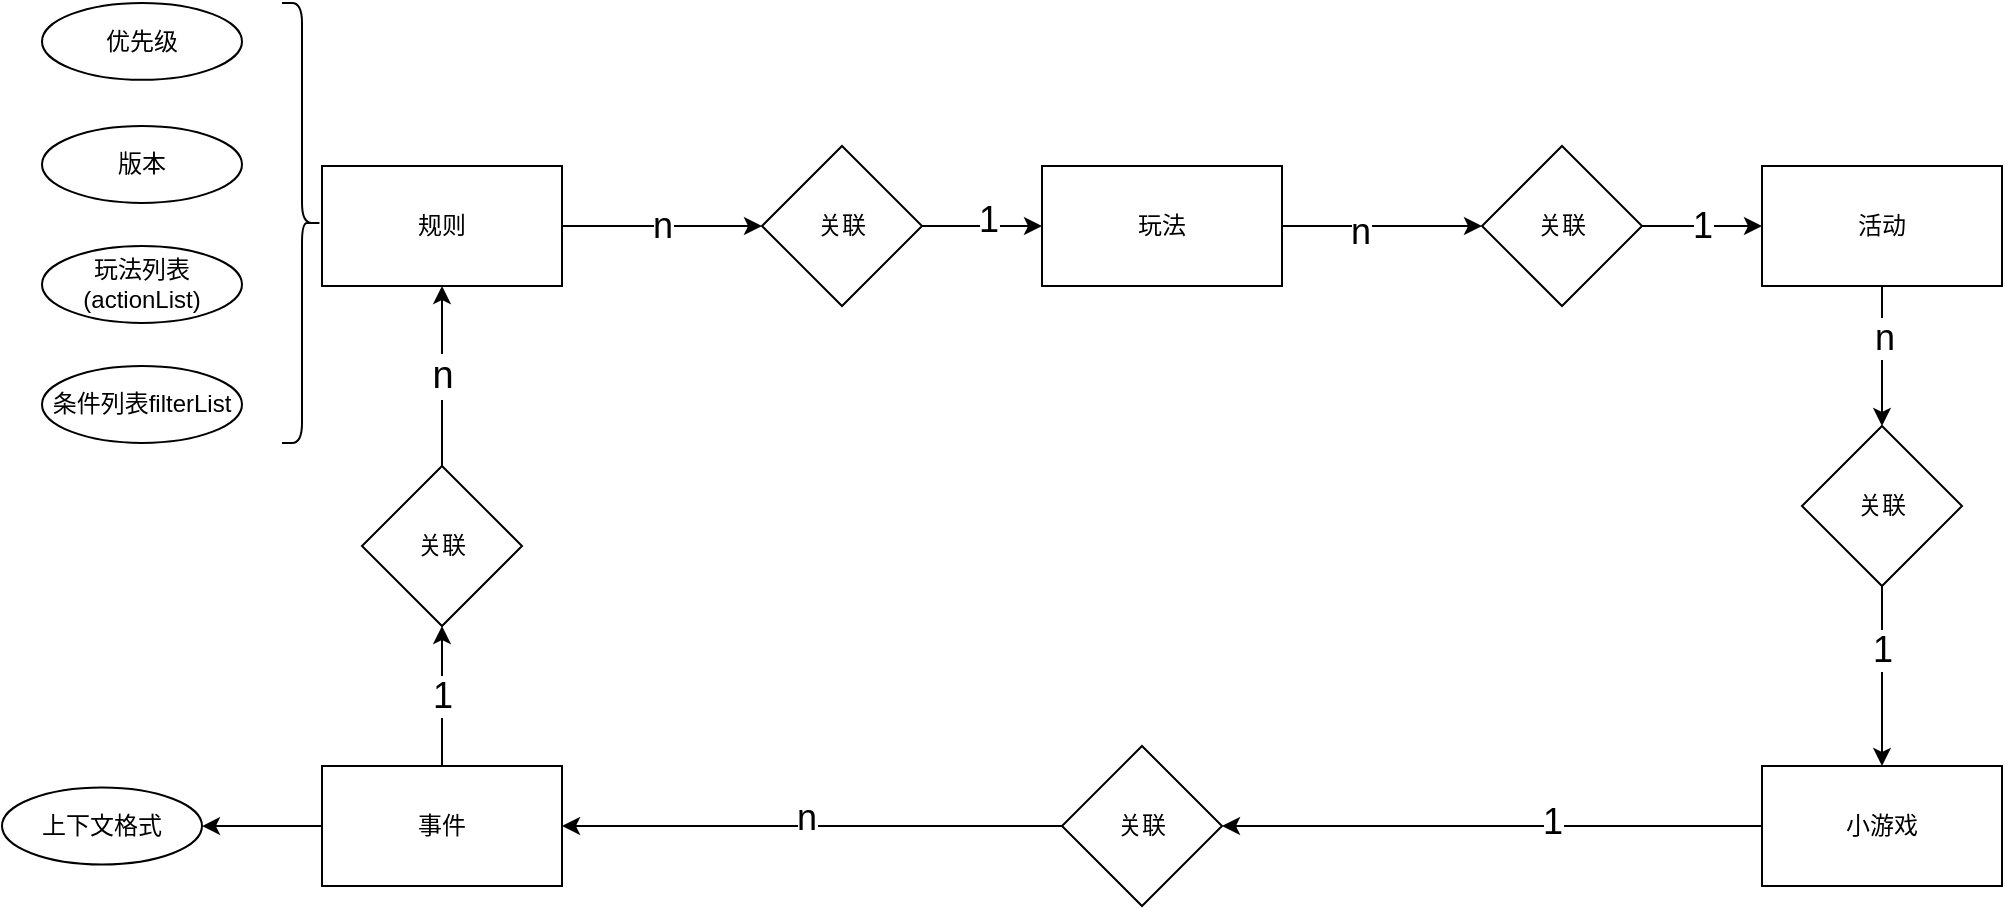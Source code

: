 <mxfile version="21.6.6" type="github">
  <diagram name="第 1 页" id="u9vTxaF2BrEtBGjfV9j9">
    <mxGraphModel dx="1511" dy="1048" grid="1" gridSize="10" guides="1" tooltips="1" connect="1" arrows="1" fold="1" page="1" pageScale="1" pageWidth="827" pageHeight="1169" math="0" shadow="0">
      <root>
        <mxCell id="0" />
        <mxCell id="1" parent="0" />
        <mxCell id="SHMrVAh05sxjRVPy8wv2-3" value="" style="edgeStyle=orthogonalEdgeStyle;rounded=0;orthogonalLoop=1;jettySize=auto;html=1;" parent="1" source="SHMrVAh05sxjRVPy8wv2-1" target="SHMrVAh05sxjRVPy8wv2-2" edge="1">
          <mxGeometry relative="1" as="geometry" />
        </mxCell>
        <mxCell id="SHMrVAh05sxjRVPy8wv2-15" value="&lt;font style=&quot;font-size: 18px;&quot;&gt;n&lt;/font&gt;" style="edgeLabel;html=1;align=center;verticalAlign=middle;resizable=0;points=[];" parent="SHMrVAh05sxjRVPy8wv2-3" vertex="1" connectable="0">
          <mxGeometry x="0.2" y="3" relative="1" as="geometry">
            <mxPoint x="-10" y="3" as="offset" />
          </mxGeometry>
        </mxCell>
        <mxCell id="SHMrVAh05sxjRVPy8wv2-1" value="规则" style="rounded=0;whiteSpace=wrap;html=1;" parent="1" vertex="1">
          <mxGeometry x="270" y="210" width="120" height="60" as="geometry" />
        </mxCell>
        <mxCell id="SHMrVAh05sxjRVPy8wv2-5" value="" style="edgeStyle=orthogonalEdgeStyle;rounded=0;orthogonalLoop=1;jettySize=auto;html=1;" parent="1" source="SHMrVAh05sxjRVPy8wv2-2" target="SHMrVAh05sxjRVPy8wv2-4" edge="1">
          <mxGeometry relative="1" as="geometry" />
        </mxCell>
        <mxCell id="SHMrVAh05sxjRVPy8wv2-14" value="&lt;font style=&quot;font-size: 18px;&quot;&gt;1&lt;/font&gt;" style="edgeLabel;html=1;align=center;verticalAlign=middle;resizable=0;points=[];" parent="SHMrVAh05sxjRVPy8wv2-5" vertex="1" connectable="0">
          <mxGeometry x="0.1" y="3" relative="1" as="geometry">
            <mxPoint as="offset" />
          </mxGeometry>
        </mxCell>
        <mxCell id="SHMrVAh05sxjRVPy8wv2-2" value="&lt;meta charset=&quot;utf-8&quot;&gt;&lt;span style=&quot;color: rgb(0, 0, 0); font-family: Helvetica; font-size: 12px; font-style: normal; font-variant-ligatures: normal; font-variant-caps: normal; font-weight: 400; letter-spacing: normal; orphans: 2; text-align: center; text-indent: 0px; text-transform: none; widows: 2; word-spacing: 0px; -webkit-text-stroke-width: 0px; background-color: rgb(251, 251, 251); text-decoration-thickness: initial; text-decoration-style: initial; text-decoration-color: initial; float: none; display: inline !important;&quot;&gt;关联&lt;/span&gt;" style="rhombus;whiteSpace=wrap;html=1;rounded=0;" parent="1" vertex="1">
          <mxGeometry x="490" y="200" width="80" height="80" as="geometry" />
        </mxCell>
        <mxCell id="SHMrVAh05sxjRVPy8wv2-7" value="" style="edgeStyle=orthogonalEdgeStyle;rounded=0;orthogonalLoop=1;jettySize=auto;html=1;" parent="1" source="SHMrVAh05sxjRVPy8wv2-4" target="SHMrVAh05sxjRVPy8wv2-6" edge="1">
          <mxGeometry relative="1" as="geometry" />
        </mxCell>
        <mxCell id="SHMrVAh05sxjRVPy8wv2-13" value="&lt;font style=&quot;font-size: 18px;&quot;&gt;n&lt;/font&gt;" style="edgeLabel;html=1;align=center;verticalAlign=middle;resizable=0;points=[];" parent="SHMrVAh05sxjRVPy8wv2-7" vertex="1" connectable="0">
          <mxGeometry x="-0.22" y="-3" relative="1" as="geometry">
            <mxPoint as="offset" />
          </mxGeometry>
        </mxCell>
        <mxCell id="SHMrVAh05sxjRVPy8wv2-4" value="玩法" style="whiteSpace=wrap;html=1;rounded=0;" parent="1" vertex="1">
          <mxGeometry x="630" y="210" width="120" height="60" as="geometry" />
        </mxCell>
        <mxCell id="SHMrVAh05sxjRVPy8wv2-9" value="" style="edgeStyle=orthogonalEdgeStyle;rounded=0;orthogonalLoop=1;jettySize=auto;html=1;" parent="1" source="SHMrVAh05sxjRVPy8wv2-6" target="SHMrVAh05sxjRVPy8wv2-8" edge="1">
          <mxGeometry relative="1" as="geometry" />
        </mxCell>
        <mxCell id="SHMrVAh05sxjRVPy8wv2-12" value="&lt;font style=&quot;font-size: 18px;&quot;&gt;1&lt;/font&gt;" style="edgeLabel;html=1;align=center;verticalAlign=middle;resizable=0;points=[];" parent="SHMrVAh05sxjRVPy8wv2-9" vertex="1" connectable="0">
          <mxGeometry relative="1" as="geometry">
            <mxPoint as="offset" />
          </mxGeometry>
        </mxCell>
        <mxCell id="SHMrVAh05sxjRVPy8wv2-6" value="关联" style="rhombus;whiteSpace=wrap;html=1;rounded=0;" parent="1" vertex="1">
          <mxGeometry x="850" y="200" width="80" height="80" as="geometry" />
        </mxCell>
        <mxCell id="SHMrVAh05sxjRVPy8wv2-18" value="" style="edgeStyle=orthogonalEdgeStyle;rounded=0;orthogonalLoop=1;jettySize=auto;html=1;" parent="1" source="SHMrVAh05sxjRVPy8wv2-8" target="SHMrVAh05sxjRVPy8wv2-17" edge="1">
          <mxGeometry relative="1" as="geometry" />
        </mxCell>
        <mxCell id="SHMrVAh05sxjRVPy8wv2-22" value="&lt;font style=&quot;font-size: 18px;&quot;&gt;n&lt;/font&gt;" style="edgeLabel;html=1;align=center;verticalAlign=middle;resizable=0;points=[];" parent="SHMrVAh05sxjRVPy8wv2-18" vertex="1" connectable="0">
          <mxGeometry x="-0.257" y="1" relative="1" as="geometry">
            <mxPoint as="offset" />
          </mxGeometry>
        </mxCell>
        <mxCell id="SHMrVAh05sxjRVPy8wv2-8" value="活动" style="whiteSpace=wrap;html=1;rounded=0;" parent="1" vertex="1">
          <mxGeometry x="990" y="210" width="120" height="60" as="geometry" />
        </mxCell>
        <mxCell id="SHMrVAh05sxjRVPy8wv2-20" value="" style="edgeStyle=orthogonalEdgeStyle;rounded=0;orthogonalLoop=1;jettySize=auto;html=1;" parent="1" source="SHMrVAh05sxjRVPy8wv2-17" target="SHMrVAh05sxjRVPy8wv2-19" edge="1">
          <mxGeometry relative="1" as="geometry" />
        </mxCell>
        <mxCell id="SHMrVAh05sxjRVPy8wv2-21" value="&lt;font style=&quot;font-size: 18px;&quot;&gt;1&lt;/font&gt;" style="edgeLabel;html=1;align=center;verticalAlign=middle;resizable=0;points=[];" parent="SHMrVAh05sxjRVPy8wv2-20" vertex="1" connectable="0">
          <mxGeometry x="-0.289" relative="1" as="geometry">
            <mxPoint as="offset" />
          </mxGeometry>
        </mxCell>
        <mxCell id="SHMrVAh05sxjRVPy8wv2-17" value="关联" style="rhombus;whiteSpace=wrap;html=1;rounded=0;" parent="1" vertex="1">
          <mxGeometry x="1010" y="340" width="80" height="80" as="geometry" />
        </mxCell>
        <mxCell id="SHMrVAh05sxjRVPy8wv2-24" value="" style="edgeStyle=orthogonalEdgeStyle;rounded=0;orthogonalLoop=1;jettySize=auto;html=1;" parent="1" source="SHMrVAh05sxjRVPy8wv2-19" target="SHMrVAh05sxjRVPy8wv2-23" edge="1">
          <mxGeometry relative="1" as="geometry" />
        </mxCell>
        <mxCell id="SHMrVAh05sxjRVPy8wv2-25" value="&lt;font style=&quot;font-size: 18px;&quot;&gt;1&lt;/font&gt;" style="edgeLabel;html=1;align=center;verticalAlign=middle;resizable=0;points=[];" parent="SHMrVAh05sxjRVPy8wv2-24" vertex="1" connectable="0">
          <mxGeometry x="-0.22" y="-2" relative="1" as="geometry">
            <mxPoint as="offset" />
          </mxGeometry>
        </mxCell>
        <mxCell id="SHMrVAh05sxjRVPy8wv2-19" value="小游戏" style="whiteSpace=wrap;html=1;rounded=0;" parent="1" vertex="1">
          <mxGeometry x="990" y="510" width="120" height="60" as="geometry" />
        </mxCell>
        <mxCell id="SHMrVAh05sxjRVPy8wv2-27" value="" style="edgeStyle=orthogonalEdgeStyle;rounded=0;orthogonalLoop=1;jettySize=auto;html=1;" parent="1" source="SHMrVAh05sxjRVPy8wv2-23" target="SHMrVAh05sxjRVPy8wv2-26" edge="1">
          <mxGeometry relative="1" as="geometry" />
        </mxCell>
        <mxCell id="SHMrVAh05sxjRVPy8wv2-28" value="&lt;font style=&quot;font-size: 18px;&quot;&gt;n&lt;/font&gt;" style="edgeLabel;html=1;align=center;verticalAlign=middle;resizable=0;points=[];" parent="SHMrVAh05sxjRVPy8wv2-27" vertex="1" connectable="0">
          <mxGeometry x="0.029" y="-4" relative="1" as="geometry">
            <mxPoint as="offset" />
          </mxGeometry>
        </mxCell>
        <mxCell id="SHMrVAh05sxjRVPy8wv2-23" value="关联" style="rhombus;whiteSpace=wrap;html=1;rounded=0;" parent="1" vertex="1">
          <mxGeometry x="640" y="500" width="80" height="80" as="geometry" />
        </mxCell>
        <mxCell id="SHMrVAh05sxjRVPy8wv2-30" value="&lt;font style=&quot;font-size: 18px;&quot;&gt;1&lt;/font&gt;" style="edgeStyle=orthogonalEdgeStyle;rounded=0;orthogonalLoop=1;jettySize=auto;html=1;" parent="1" source="SHMrVAh05sxjRVPy8wv2-26" target="SHMrVAh05sxjRVPy8wv2-29" edge="1">
          <mxGeometry relative="1" as="geometry" />
        </mxCell>
        <mxCell id="--wCFG5Ym4h1klOubOp9-2" value="" style="edgeStyle=orthogonalEdgeStyle;rounded=0;orthogonalLoop=1;jettySize=auto;html=1;" edge="1" parent="1" source="SHMrVAh05sxjRVPy8wv2-26" target="--wCFG5Ym4h1klOubOp9-1">
          <mxGeometry relative="1" as="geometry" />
        </mxCell>
        <mxCell id="SHMrVAh05sxjRVPy8wv2-26" value="事件" style="whiteSpace=wrap;html=1;rounded=0;" parent="1" vertex="1">
          <mxGeometry x="270" y="510" width="120" height="60" as="geometry" />
        </mxCell>
        <mxCell id="SHMrVAh05sxjRVPy8wv2-31" value="" style="edgeStyle=orthogonalEdgeStyle;rounded=0;orthogonalLoop=1;jettySize=auto;html=1;" parent="1" source="SHMrVAh05sxjRVPy8wv2-29" target="SHMrVAh05sxjRVPy8wv2-1" edge="1">
          <mxGeometry relative="1" as="geometry" />
        </mxCell>
        <mxCell id="SHMrVAh05sxjRVPy8wv2-32" value="&lt;font style=&quot;font-size: 19px;&quot;&gt;n&lt;/font&gt;" style="edgeLabel;html=1;align=center;verticalAlign=middle;resizable=0;points=[];" parent="SHMrVAh05sxjRVPy8wv2-31" vertex="1" connectable="0">
          <mxGeometry relative="1" as="geometry">
            <mxPoint as="offset" />
          </mxGeometry>
        </mxCell>
        <mxCell id="SHMrVAh05sxjRVPy8wv2-29" value="关联" style="rhombus;whiteSpace=wrap;html=1;rounded=0;" parent="1" vertex="1">
          <mxGeometry x="290" y="360" width="80" height="80" as="geometry" />
        </mxCell>
        <mxCell id="SHMrVAh05sxjRVPy8wv2-57" value="玩法列表(actionList)" style="ellipse;whiteSpace=wrap;html=1;" parent="1" vertex="1">
          <mxGeometry x="130" y="250.0" width="100" height="38.46" as="geometry" />
        </mxCell>
        <mxCell id="SHMrVAh05sxjRVPy8wv2-58" value="优先级" style="ellipse;whiteSpace=wrap;html=1;" parent="1" vertex="1">
          <mxGeometry x="130" y="128.46" width="100" height="38.46" as="geometry" />
        </mxCell>
        <mxCell id="SHMrVAh05sxjRVPy8wv2-59" value="版本" style="ellipse;whiteSpace=wrap;html=1;" parent="1" vertex="1">
          <mxGeometry x="130" y="190.0" width="100" height="38.46" as="geometry" />
        </mxCell>
        <mxCell id="SHMrVAh05sxjRVPy8wv2-60" value="条件列表filterList" style="ellipse;whiteSpace=wrap;html=1;" parent="1" vertex="1">
          <mxGeometry x="130" y="310" width="100" height="38.46" as="geometry" />
        </mxCell>
        <mxCell id="--wCFG5Ym4h1klOubOp9-1" value="上下文格式" style="ellipse;whiteSpace=wrap;html=1;" vertex="1" parent="1">
          <mxGeometry x="110" y="520.77" width="100" height="38.46" as="geometry" />
        </mxCell>
        <mxCell id="--wCFG5Ym4h1klOubOp9-3" value="" style="shape=curlyBracket;whiteSpace=wrap;html=1;rounded=1;flipH=1;labelPosition=right;verticalLabelPosition=middle;align=left;verticalAlign=middle;" vertex="1" parent="1">
          <mxGeometry x="250" y="128.46" width="20" height="220" as="geometry" />
        </mxCell>
      </root>
    </mxGraphModel>
  </diagram>
</mxfile>
